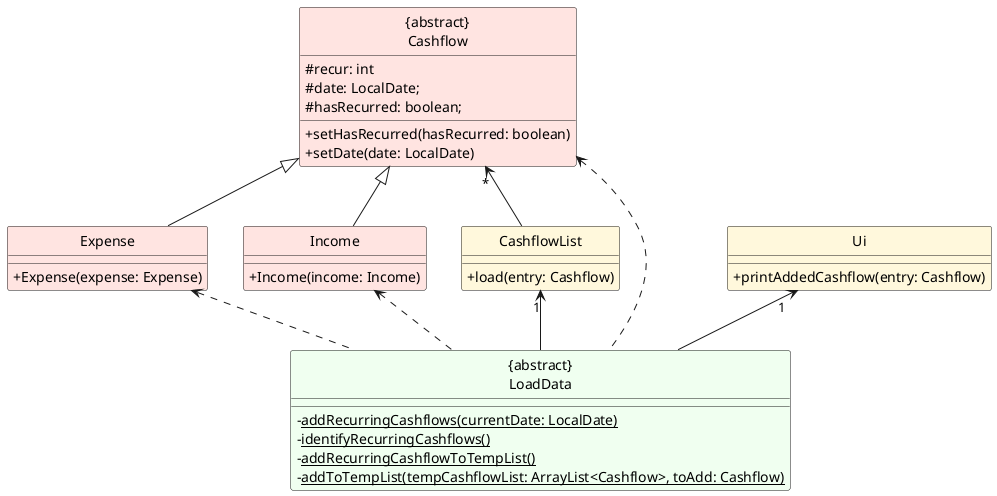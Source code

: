 @startuml
'https://plantuml.com/class-diagram
skinparam classFontColor automatic

Class "{abstract}\nLoadData" as LoadData #HoneyDew {
    -<u>addRecurringCashflows(currentDate: LocalDate)
    -<u>identifyRecurringCashflows()
    -<u>addRecurringCashflowToTempList()
    -<u>addToTempList(tempCashflowList: ArrayList<Cashflow>, toAdd: Cashflow)

}

Class "{abstract}\nCashflow" as Cashflow #MistyRose {
    #recur: int
    #date: LocalDate;
    #hasRecurred: boolean;
    +setHasRecurred(hasRecurred: boolean)
    +setDate(date: LocalDate)
}

Class Expense #MistyRose extends Cashflow{
    +Expense(expense: Expense)
}

Class Income #MistyRose extends Cashflow{
    +Income(income: Income)
}

Class Ui  #Cornsilk {
    +printAddedCashflow(entry: Cashflow)
}

Class CashflowList #Cornsilk {
    +load(entry: Cashflow)
}

LoadData -up-> "1" CashflowList
LoadData -up-> "1" Ui
LoadData .up.> Income
LoadData .up.> Expense
LoadData .up.> Cashflow
CashflowList -up-> "*" Cashflow

hide Circle
skinparam classAttributeIconSize 0
@enduml